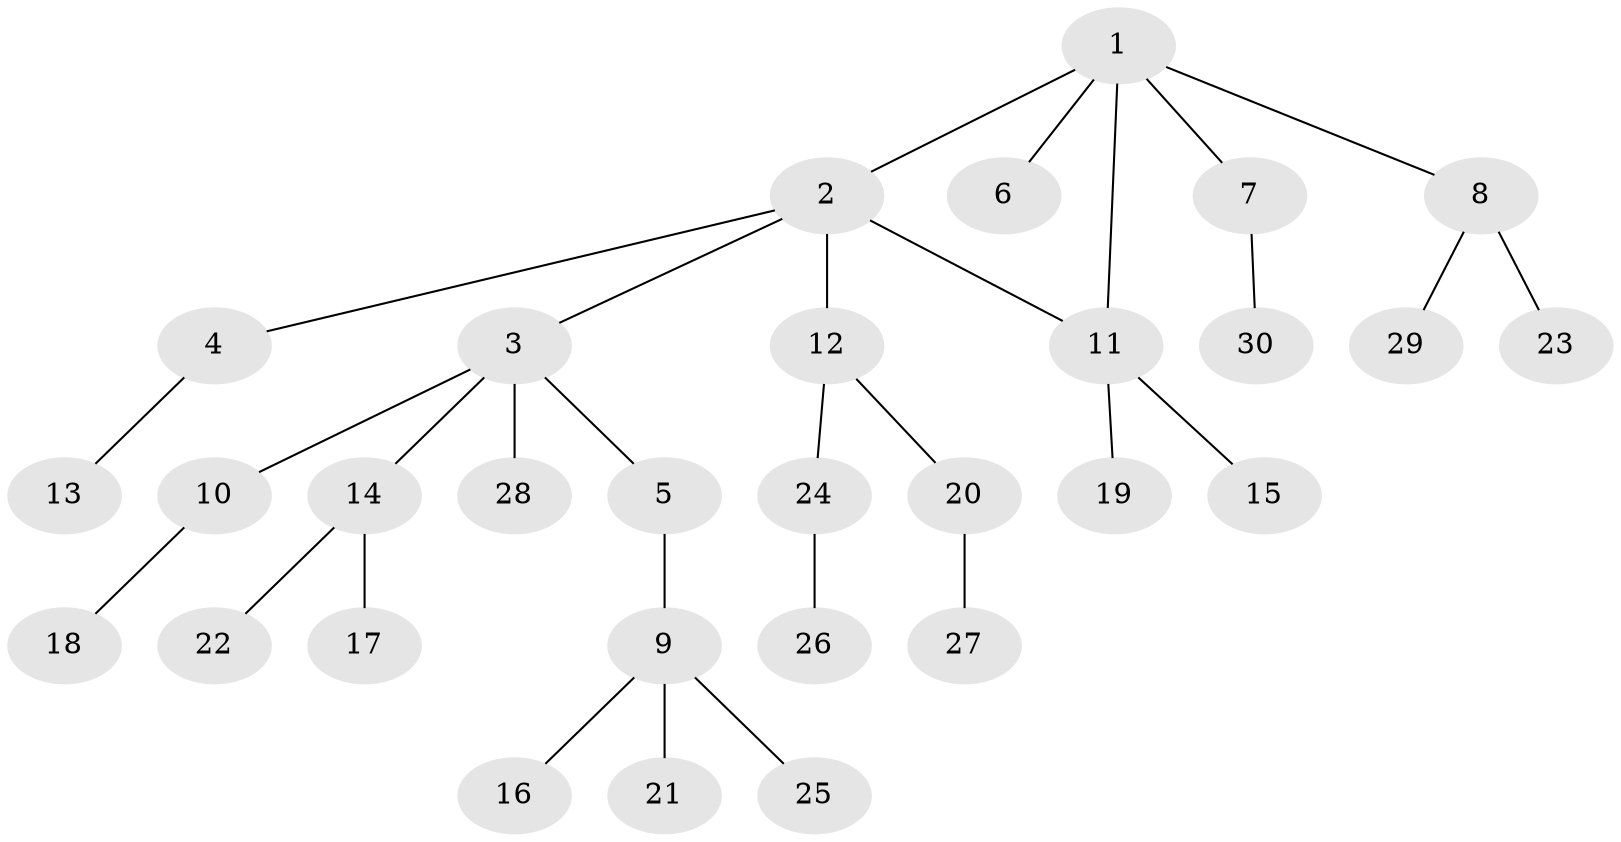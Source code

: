 // original degree distribution, {6: 0.05084745762711865, 4: 0.01694915254237288, 3: 0.1016949152542373, 2: 0.22033898305084745, 5: 0.06779661016949153, 1: 0.5423728813559322}
// Generated by graph-tools (version 1.1) at 2025/34/03/09/25 02:34:14]
// undirected, 30 vertices, 30 edges
graph export_dot {
graph [start="1"]
  node [color=gray90,style=filled];
  1;
  2;
  3;
  4;
  5;
  6;
  7;
  8;
  9;
  10;
  11;
  12;
  13;
  14;
  15;
  16;
  17;
  18;
  19;
  20;
  21;
  22;
  23;
  24;
  25;
  26;
  27;
  28;
  29;
  30;
  1 -- 2 [weight=1.0];
  1 -- 6 [weight=1.0];
  1 -- 7 [weight=1.0];
  1 -- 8 [weight=1.0];
  1 -- 11 [weight=1.0];
  2 -- 3 [weight=1.0];
  2 -- 4 [weight=1.0];
  2 -- 11 [weight=1.0];
  2 -- 12 [weight=3.0];
  3 -- 5 [weight=1.0];
  3 -- 10 [weight=1.0];
  3 -- 14 [weight=1.0];
  3 -- 28 [weight=1.0];
  4 -- 13 [weight=1.0];
  5 -- 9 [weight=1.0];
  7 -- 30 [weight=1.0];
  8 -- 23 [weight=2.0];
  8 -- 29 [weight=1.0];
  9 -- 16 [weight=1.0];
  9 -- 21 [weight=1.0];
  9 -- 25 [weight=1.0];
  10 -- 18 [weight=1.0];
  11 -- 15 [weight=1.0];
  11 -- 19 [weight=1.0];
  12 -- 20 [weight=1.0];
  12 -- 24 [weight=1.0];
  14 -- 17 [weight=4.0];
  14 -- 22 [weight=1.0];
  20 -- 27 [weight=1.0];
  24 -- 26 [weight=1.0];
}
